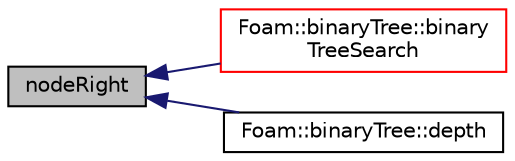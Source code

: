 digraph "nodeRight"
{
  bgcolor="transparent";
  edge [fontname="Helvetica",fontsize="10",labelfontname="Helvetica",labelfontsize="10"];
  node [fontname="Helvetica",fontsize="10",shape=record];
  rankdir="LR";
  Node67 [label="nodeRight",height=0.2,width=0.4,color="black", fillcolor="grey75", style="filled", fontcolor="black"];
  Node67 -> Node68 [dir="back",color="midnightblue",fontsize="10",style="solid",fontname="Helvetica"];
  Node68 [label="Foam::binaryTree::binary\lTreeSearch",height=0.2,width=0.4,color="red",URL="$a31121.html#a62382a55514051e94bba3c0263b4be71"];
  Node67 -> Node70 [dir="back",color="midnightblue",fontsize="10",style="solid",fontname="Helvetica"];
  Node70 [label="Foam::binaryTree::depth",height=0.2,width=0.4,color="black",URL="$a31121.html#a43014c82e5a6b4ddb1af4231dae17643",tooltip="Computes iteratively the depth of the subTree. "];
}
